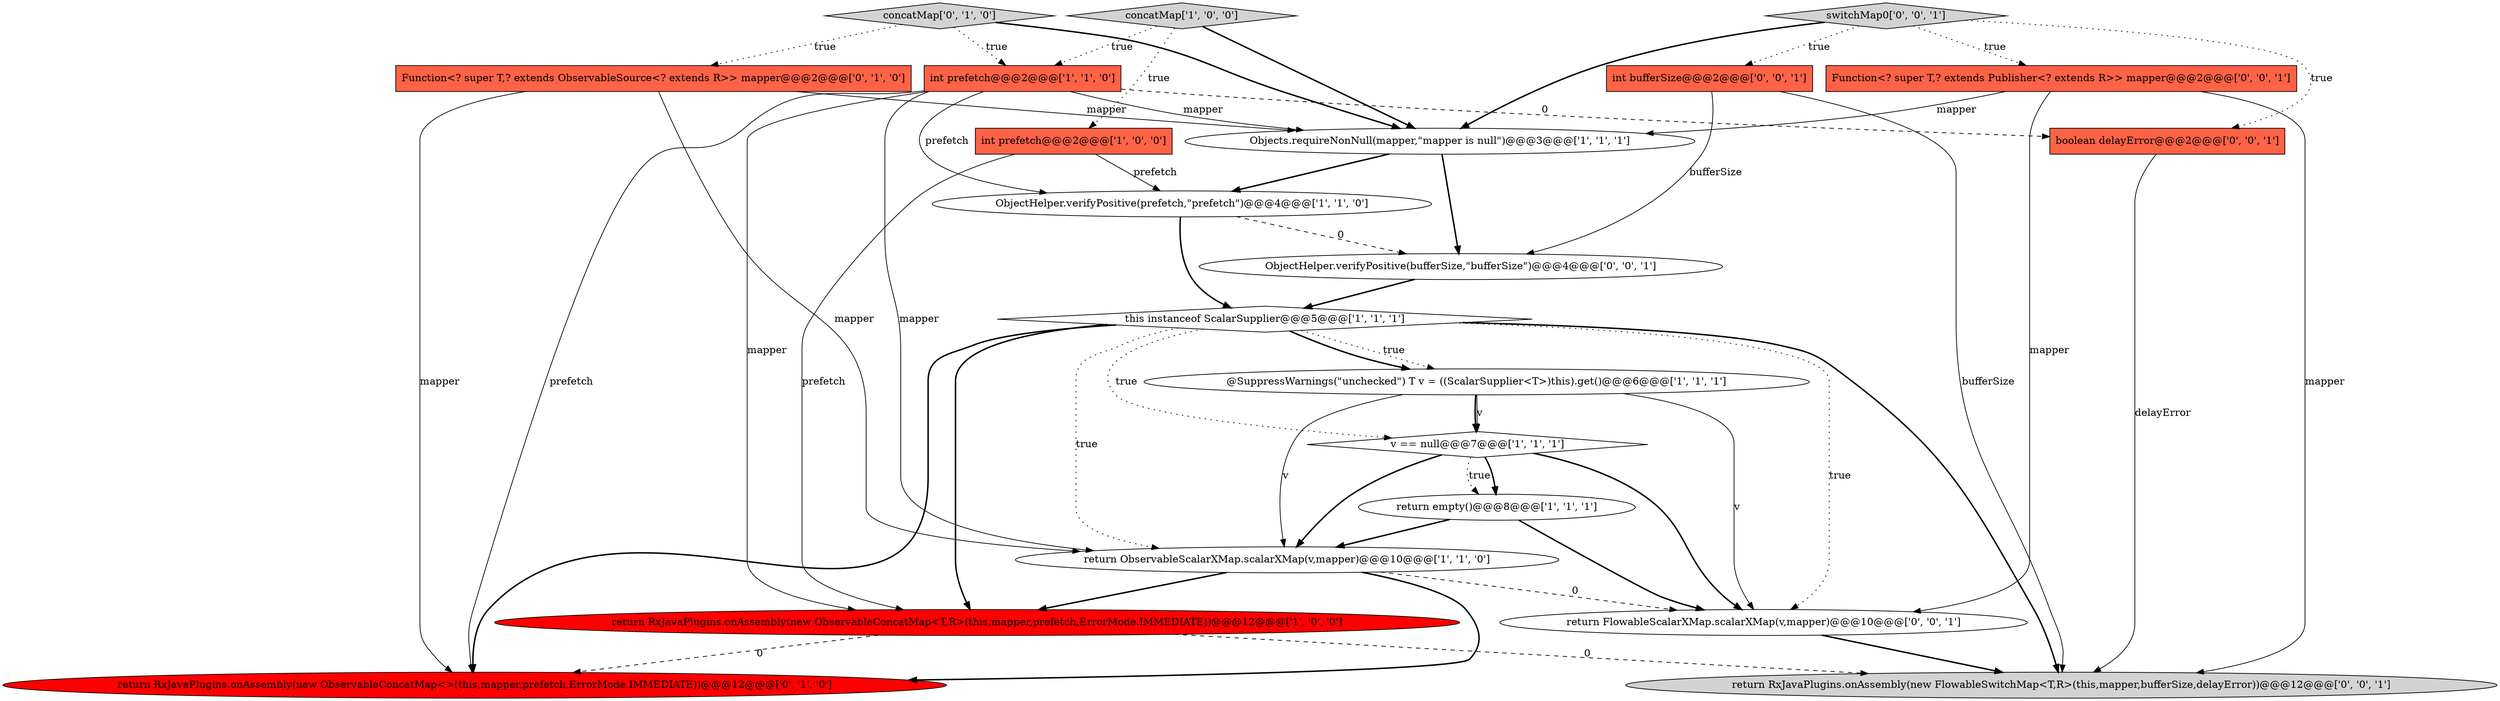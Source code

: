 digraph {
19 [style = filled, label = "int bufferSize@@@2@@@['0', '0', '1']", fillcolor = tomato, shape = box image = "AAA0AAABBB3BBB"];
8 [style = filled, label = "int prefetch@@@2@@@['1', '1', '0']", fillcolor = tomato, shape = box image = "AAA0AAABBB1BBB"];
12 [style = filled, label = "Function<? super T,? extends ObservableSource<? extends R>> mapper@@@2@@@['0', '1', '0']", fillcolor = tomato, shape = box image = "AAA0AAABBB2BBB"];
18 [style = filled, label = "ObjectHelper.verifyPositive(bufferSize,\"bufferSize\")@@@4@@@['0', '0', '1']", fillcolor = white, shape = ellipse image = "AAA0AAABBB3BBB"];
14 [style = filled, label = "switchMap0['0', '0', '1']", fillcolor = lightgray, shape = diamond image = "AAA0AAABBB3BBB"];
0 [style = filled, label = "Objects.requireNonNull(mapper,\"mapper is null\")@@@3@@@['1', '1', '1']", fillcolor = white, shape = ellipse image = "AAA0AAABBB1BBB"];
5 [style = filled, label = "return empty()@@@8@@@['1', '1', '1']", fillcolor = white, shape = ellipse image = "AAA0AAABBB1BBB"];
6 [style = filled, label = "return ObservableScalarXMap.scalarXMap(v,mapper)@@@10@@@['1', '1', '0']", fillcolor = white, shape = ellipse image = "AAA0AAABBB1BBB"];
13 [style = filled, label = "return RxJavaPlugins.onAssembly(new ObservableConcatMap<>(this,mapper,prefetch,ErrorMode.IMMEDIATE))@@@12@@@['0', '1', '0']", fillcolor = red, shape = ellipse image = "AAA1AAABBB2BBB"];
15 [style = filled, label = "Function<? super T,? extends Publisher<? extends R>> mapper@@@2@@@['0', '0', '1']", fillcolor = tomato, shape = box image = "AAA0AAABBB3BBB"];
7 [style = filled, label = "@SuppressWarnings(\"unchecked\") T v = ((ScalarSupplier<T>)this).get()@@@6@@@['1', '1', '1']", fillcolor = white, shape = ellipse image = "AAA0AAABBB1BBB"];
16 [style = filled, label = "return RxJavaPlugins.onAssembly(new FlowableSwitchMap<T,R>(this,mapper,bufferSize,delayError))@@@12@@@['0', '0', '1']", fillcolor = lightgray, shape = ellipse image = "AAA0AAABBB3BBB"];
3 [style = filled, label = "ObjectHelper.verifyPositive(prefetch,\"prefetch\")@@@4@@@['1', '1', '0']", fillcolor = white, shape = ellipse image = "AAA0AAABBB1BBB"];
9 [style = filled, label = "return RxJavaPlugins.onAssembly(new ObservableConcatMap<T,R>(this,mapper,prefetch,ErrorMode.IMMEDIATE))@@@12@@@['1', '0', '0']", fillcolor = red, shape = ellipse image = "AAA1AAABBB1BBB"];
17 [style = filled, label = "return FlowableScalarXMap.scalarXMap(v,mapper)@@@10@@@['0', '0', '1']", fillcolor = white, shape = ellipse image = "AAA0AAABBB3BBB"];
2 [style = filled, label = "concatMap['1', '0', '0']", fillcolor = lightgray, shape = diamond image = "AAA0AAABBB1BBB"];
1 [style = filled, label = "int prefetch@@@2@@@['1', '0', '0']", fillcolor = tomato, shape = box image = "AAA0AAABBB1BBB"];
4 [style = filled, label = "v == null@@@7@@@['1', '1', '1']", fillcolor = white, shape = diamond image = "AAA0AAABBB1BBB"];
20 [style = filled, label = "boolean delayError@@@2@@@['0', '0', '1']", fillcolor = tomato, shape = box image = "AAA0AAABBB3BBB"];
11 [style = filled, label = "concatMap['0', '1', '0']", fillcolor = lightgray, shape = diamond image = "AAA0AAABBB2BBB"];
10 [style = filled, label = "this instanceof ScalarSupplier@@@5@@@['1', '1', '1']", fillcolor = white, shape = diamond image = "AAA0AAABBB1BBB"];
0->3 [style = bold, label=""];
4->5 [style = dotted, label="true"];
10->6 [style = dotted, label="true"];
9->16 [style = dashed, label="0"];
14->19 [style = dotted, label="true"];
12->0 [style = solid, label="mapper"];
4->17 [style = bold, label=""];
2->8 [style = dotted, label="true"];
4->6 [style = bold, label=""];
3->18 [style = dashed, label="0"];
11->12 [style = dotted, label="true"];
8->20 [style = dashed, label="0"];
20->16 [style = solid, label="delayError"];
8->0 [style = solid, label="mapper"];
7->17 [style = solid, label="v"];
6->17 [style = dashed, label="0"];
8->13 [style = solid, label="prefetch"];
8->9 [style = solid, label="mapper"];
7->4 [style = bold, label=""];
15->17 [style = solid, label="mapper"];
8->3 [style = solid, label="prefetch"];
5->17 [style = bold, label=""];
10->7 [style = bold, label=""];
10->17 [style = dotted, label="true"];
14->20 [style = dotted, label="true"];
1->9 [style = solid, label="prefetch"];
3->10 [style = bold, label=""];
14->15 [style = dotted, label="true"];
2->0 [style = bold, label=""];
7->4 [style = solid, label="v"];
11->0 [style = bold, label=""];
5->6 [style = bold, label=""];
18->10 [style = bold, label=""];
10->13 [style = bold, label=""];
10->16 [style = bold, label=""];
14->0 [style = bold, label=""];
12->13 [style = solid, label="mapper"];
2->1 [style = dotted, label="true"];
6->13 [style = bold, label=""];
19->18 [style = solid, label="bufferSize"];
8->6 [style = solid, label="mapper"];
9->13 [style = dashed, label="0"];
1->3 [style = solid, label="prefetch"];
0->18 [style = bold, label=""];
11->8 [style = dotted, label="true"];
10->9 [style = bold, label=""];
10->4 [style = dotted, label="true"];
6->9 [style = bold, label=""];
15->0 [style = solid, label="mapper"];
12->6 [style = solid, label="mapper"];
4->5 [style = bold, label=""];
10->7 [style = dotted, label="true"];
19->16 [style = solid, label="bufferSize"];
17->16 [style = bold, label=""];
7->6 [style = solid, label="v"];
15->16 [style = solid, label="mapper"];
}
